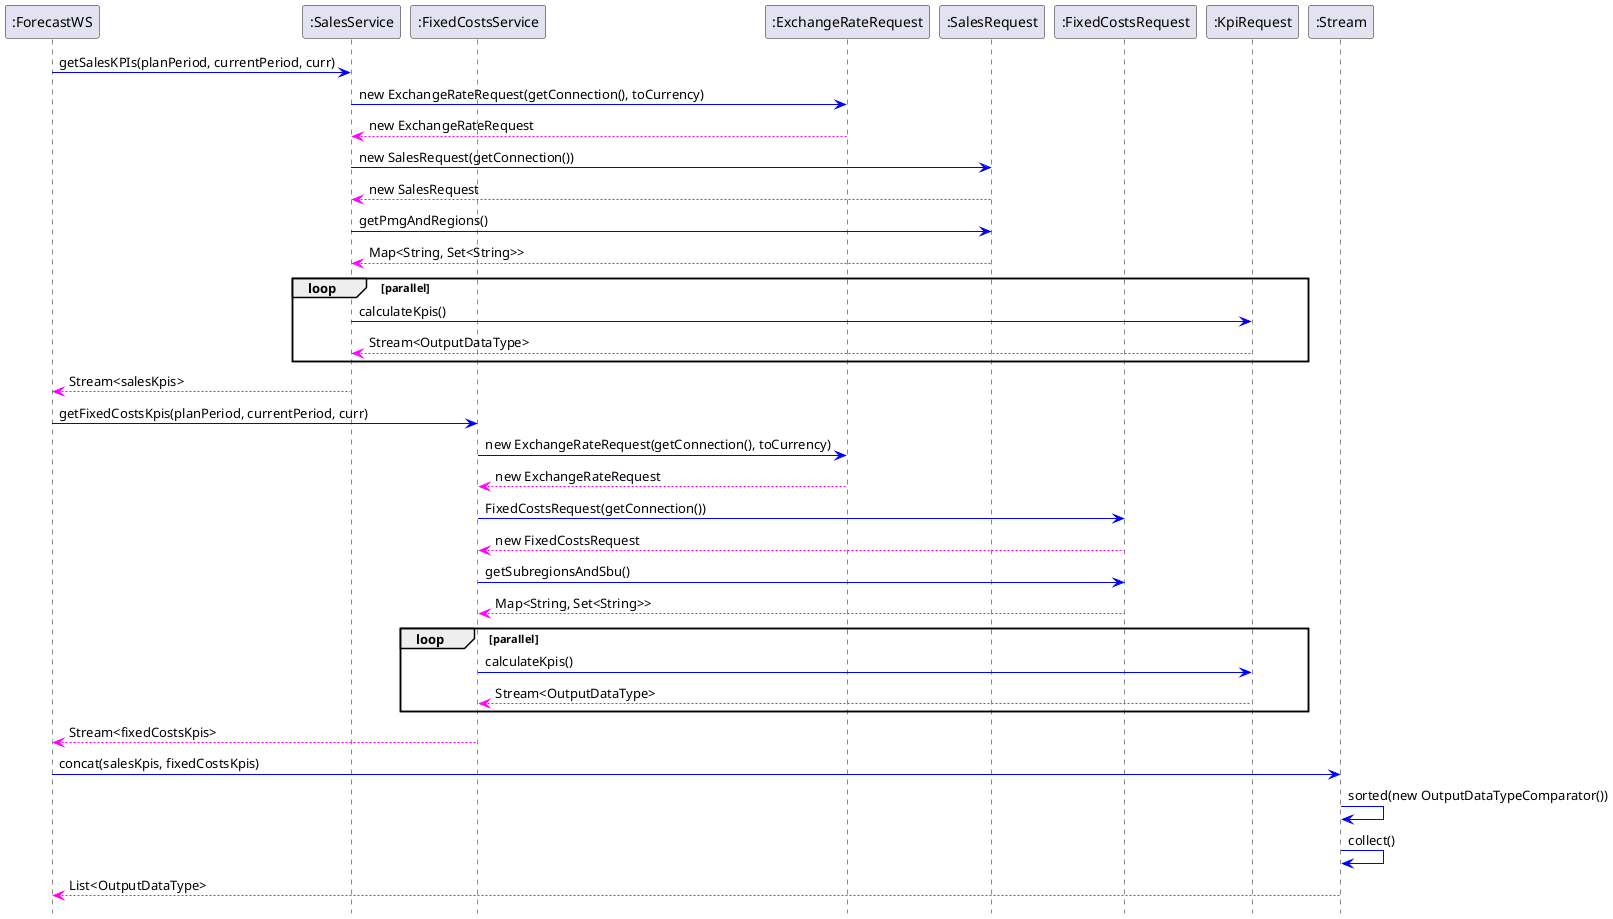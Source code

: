 @startuml

hide footbox
participant  ":ForecastWS"
participant  ":SalesService"
participant  ":FixedCostsService"
participant  ":ExchangeRateRequest"
participant  ":SalesRequest"
participant  ":FixedCostsRequest"
participant  ":KpiRequest"
participant  ":Stream"



":ForecastWS" -[#0000FF]> ":SalesService" : getSalesKPIs(planPeriod, currentPeriod, curr)
":SalesService" -[#0000FF]> ":ExchangeRateRequest" : new ExchangeRateRequest(getConnection(), toCurrency)
":ExchangeRateRequest" --[#FF00FF]> ":SalesService" : new ExchangeRateRequest
":SalesService" -[#0000FF]> ":SalesRequest" : new SalesRequest(getConnection())
":SalesRequest" --[#FF00FF]> ":SalesService" : new SalesRequest
":SalesService" -[#0000FF]> ":SalesRequest" : getPmgAndRegions()
":SalesRequest" --[#FF00FF]> ":SalesService" : Map<String, Set<String>>
loop parallel
    ":SalesService" -[#0000FF]> ":KpiRequest": calculateKpis()
    ":KpiRequest" --[#FF00FF]> ":SalesService" : Stream<OutputDataType>
end
":SalesService" --[#FF00FF]> ":ForecastWS" : Stream<salesKpis>

":ForecastWS" -[#0000FF]> ":FixedCostsService" : getFixedCostsKpis(planPeriod, currentPeriod, curr)
":FixedCostsService" -[#0000FF]> ":ExchangeRateRequest" : new ExchangeRateRequest(getConnection(), toCurrency)
":ExchangeRateRequest" --[#FF00FF]> ":FixedCostsService" : new ExchangeRateRequest
":FixedCostsService" -[#0000FF]> ":FixedCostsRequest" : FixedCostsRequest(getConnection())
":FixedCostsRequest" --[#FF00FF]> ":FixedCostsService" : new FixedCostsRequest
":FixedCostsService" -[#0000FF]> ":FixedCostsRequest" : getSubregionsAndSbu()
":FixedCostsRequest" --[#FF00FF]> ":FixedCostsService" : Map<String, Set<String>>
loop parallel
    ":FixedCostsService" -[#0000FF]> ":KpiRequest": calculateKpis()
    ":KpiRequest" --[#FF00FF]> ":FixedCostsService" : Stream<OutputDataType>
end
":FixedCostsService" --[#FF00FF]> ":ForecastWS" : Stream<fixedCostsKpis>

":ForecastWS" -[#0000FF]> ":Stream" : concat(salesKpis, fixedCostsKpis)
":Stream" -[#0000FF]> ":Stream" : sorted(new OutputDataTypeComparator())
":Stream" -[#0000FF]> ":Stream" : collect()
":Stream" --[#FF00FF]> ":ForecastWS" : List<OutputDataType>
@enduml